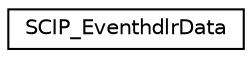 digraph "Graphical Class Hierarchy"
{
 // LATEX_PDF_SIZE
  edge [fontname="Helvetica",fontsize="10",labelfontname="Helvetica",labelfontsize="10"];
  node [fontname="Helvetica",fontsize="10",shape=record];
  rankdir="LR";
  Node0 [label="SCIP_EventhdlrData",height=0.2,width=0.4,color="black", fillcolor="white", style="filled",URL="$struct_s_c_i_p___eventhdlr_data.html",tooltip=" "];
}

